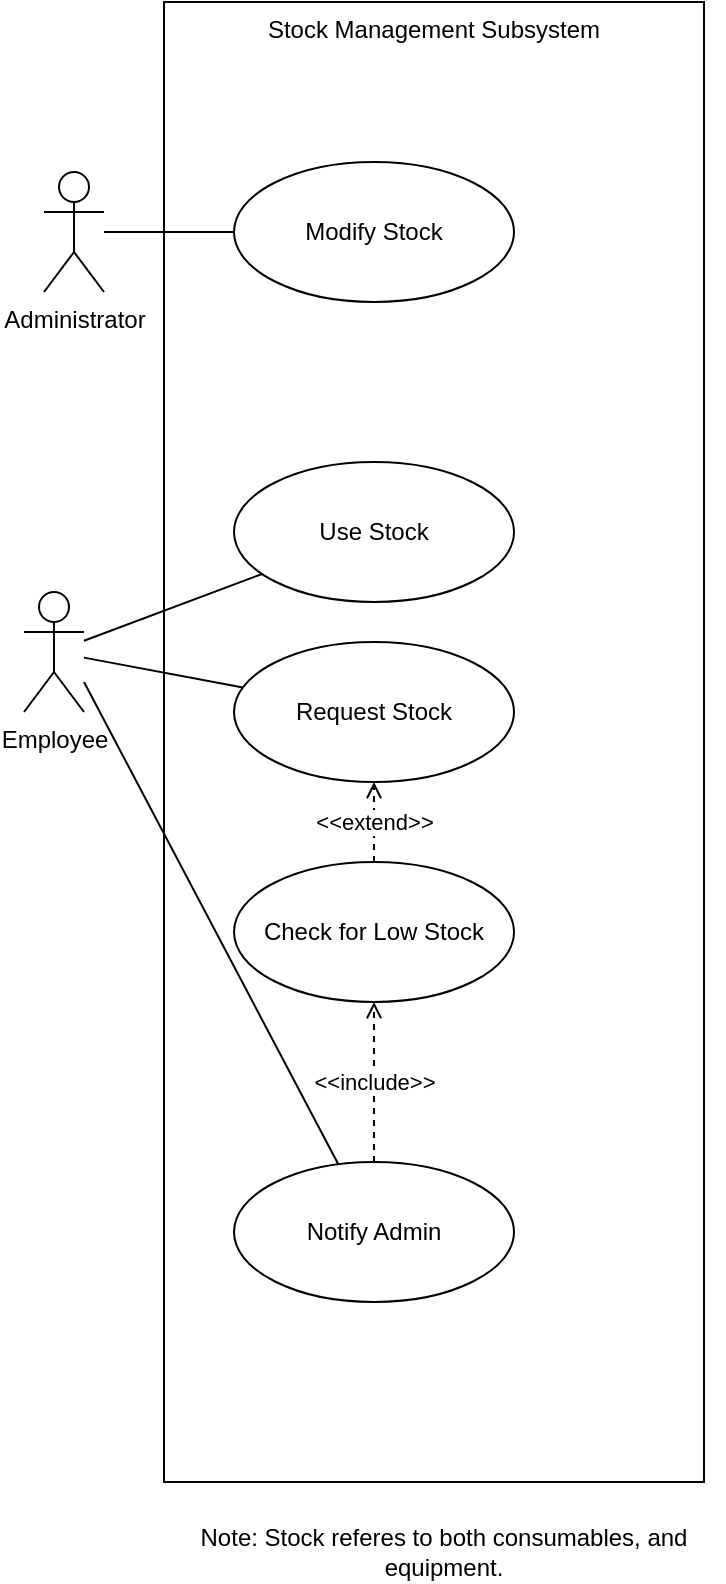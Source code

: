 <mxfile version="20.8.16" type="device"><diagram name="Page-1" id="sfi-Mza3YC-29omXlbrU"><mxGraphModel dx="1036" dy="606" grid="1" gridSize="10" guides="1" tooltips="1" connect="1" arrows="1" fold="1" page="1" pageScale="1" pageWidth="850" pageHeight="1100" math="0" shadow="0"><root><mxCell id="0"/><mxCell id="1" parent="0"/><mxCell id="2RTgSh9vXUVju9bImw9U-1" value="Stock Management Subsystem" style="rounded=0;whiteSpace=wrap;html=1;verticalAlign=top;" parent="1" vertex="1"><mxGeometry x="390" y="50" width="270" height="740" as="geometry"/></mxCell><mxCell id="WQ_iPhLC0R2JVK58ZhRj-3" style="edgeStyle=none;rounded=0;orthogonalLoop=1;jettySize=auto;html=1;endArrow=none;endFill=0;" parent="1" source="2RTgSh9vXUVju9bImw9U-2" target="WQ_iPhLC0R2JVK58ZhRj-2" edge="1"><mxGeometry relative="1" as="geometry"/></mxCell><mxCell id="2RTgSh9vXUVju9bImw9U-2" value="Administrator" style="shape=umlActor;verticalLabelPosition=bottom;verticalAlign=top;html=1;outlineConnect=0;" parent="1" vertex="1"><mxGeometry x="330" y="135" width="30" height="60" as="geometry"/></mxCell><mxCell id="2RTgSh9vXUVju9bImw9U-24" style="edgeStyle=none;rounded=0;orthogonalLoop=1;jettySize=auto;html=1;endArrow=none;endFill=0;" parent="1" source="2RTgSh9vXUVju9bImw9U-3" target="2RTgSh9vXUVju9bImw9U-7" edge="1"><mxGeometry relative="1" as="geometry"/></mxCell><mxCell id="2RTgSh9vXUVju9bImw9U-25" style="edgeStyle=none;rounded=0;orthogonalLoop=1;jettySize=auto;html=1;endArrow=none;endFill=0;" parent="1" source="2RTgSh9vXUVju9bImw9U-3" target="2RTgSh9vXUVju9bImw9U-4" edge="1"><mxGeometry relative="1" as="geometry"/></mxCell><mxCell id="2RTgSh9vXUVju9bImw9U-3" value="Employee" style="shape=umlActor;verticalLabelPosition=bottom;verticalAlign=top;html=1;outlineConnect=0;" parent="1" vertex="1"><mxGeometry x="320" y="345" width="30" height="60" as="geometry"/></mxCell><mxCell id="2RTgSh9vXUVju9bImw9U-4" value="Request Stock" style="ellipse;whiteSpace=wrap;html=1;" parent="1" vertex="1"><mxGeometry x="425" y="370" width="140" height="70" as="geometry"/></mxCell><mxCell id="2RTgSh9vXUVju9bImw9U-16" value="&amp;lt;&amp;lt;include&amp;gt;&amp;gt;" style="edgeStyle=orthogonalEdgeStyle;rounded=0;orthogonalLoop=1;jettySize=auto;html=1;dashed=1;endArrow=open;endFill=0;" parent="1" source="2RTgSh9vXUVju9bImw9U-5" target="2RTgSh9vXUVju9bImw9U-11" edge="1"><mxGeometry relative="1" as="geometry"/></mxCell><mxCell id="2RTgSh9vXUVju9bImw9U-5" value="Notify Admin" style="ellipse;whiteSpace=wrap;html=1;" parent="1" vertex="1"><mxGeometry x="425" y="630" width="140" height="70" as="geometry"/></mxCell><mxCell id="2RTgSh9vXUVju9bImw9U-7" value="Use Stock" style="ellipse;whiteSpace=wrap;html=1;" parent="1" vertex="1"><mxGeometry x="425" y="280" width="140" height="70" as="geometry"/></mxCell><mxCell id="KZfwzk96D_60Tn4pXP2Y-4" value="&amp;lt;&amp;lt;extend&amp;gt;&amp;gt;" style="edgeStyle=orthogonalEdgeStyle;rounded=0;orthogonalLoop=1;jettySize=auto;html=1;endArrow=open;endFill=0;dashed=1;" parent="1" source="2RTgSh9vXUVju9bImw9U-11" target="2RTgSh9vXUVju9bImw9U-4" edge="1"><mxGeometry relative="1" as="geometry"/></mxCell><mxCell id="2RTgSh9vXUVju9bImw9U-11" value="Check for Low Stock" style="ellipse;whiteSpace=wrap;html=1;" parent="1" vertex="1"><mxGeometry x="425" y="480" width="140" height="70" as="geometry"/></mxCell><mxCell id="WQ_iPhLC0R2JVK58ZhRj-2" value="Modify Stock" style="ellipse;whiteSpace=wrap;html=1;" parent="1" vertex="1"><mxGeometry x="425" y="130" width="140" height="70" as="geometry"/></mxCell><mxCell id="OTan56VWWpM3Opnlq4Vz-1" value="Note: Stock referes to both consumables, and equipment." style="text;html=1;strokeColor=none;fillColor=none;align=center;verticalAlign=middle;whiteSpace=wrap;rounded=0;" parent="1" vertex="1"><mxGeometry x="390" y="810" width="280" height="30" as="geometry"/></mxCell><mxCell id="c5GHW172jJ-ApnijNQ7R-1" style="edgeStyle=none;rounded=0;orthogonalLoop=1;jettySize=auto;html=1;endArrow=none;endFill=0;" edge="1" parent="1" target="2RTgSh9vXUVju9bImw9U-5"><mxGeometry relative="1" as="geometry"><mxPoint x="350" y="390" as="sourcePoint"/><mxPoint x="439.457" y="402.711" as="targetPoint"/></mxGeometry></mxCell></root></mxGraphModel></diagram></mxfile>